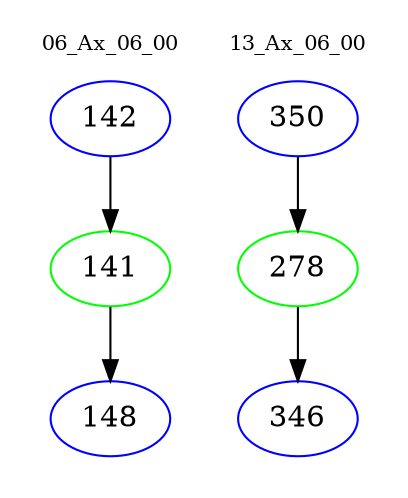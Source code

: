 digraph{
subgraph cluster_0 {
color = white
label = "06_Ax_06_00";
fontsize=10;
T0_142 [label="142", color="blue"]
T0_142 -> T0_141 [color="black"]
T0_141 [label="141", color="green"]
T0_141 -> T0_148 [color="black"]
T0_148 [label="148", color="blue"]
}
subgraph cluster_1 {
color = white
label = "13_Ax_06_00";
fontsize=10;
T1_350 [label="350", color="blue"]
T1_350 -> T1_278 [color="black"]
T1_278 [label="278", color="green"]
T1_278 -> T1_346 [color="black"]
T1_346 [label="346", color="blue"]
}
}
